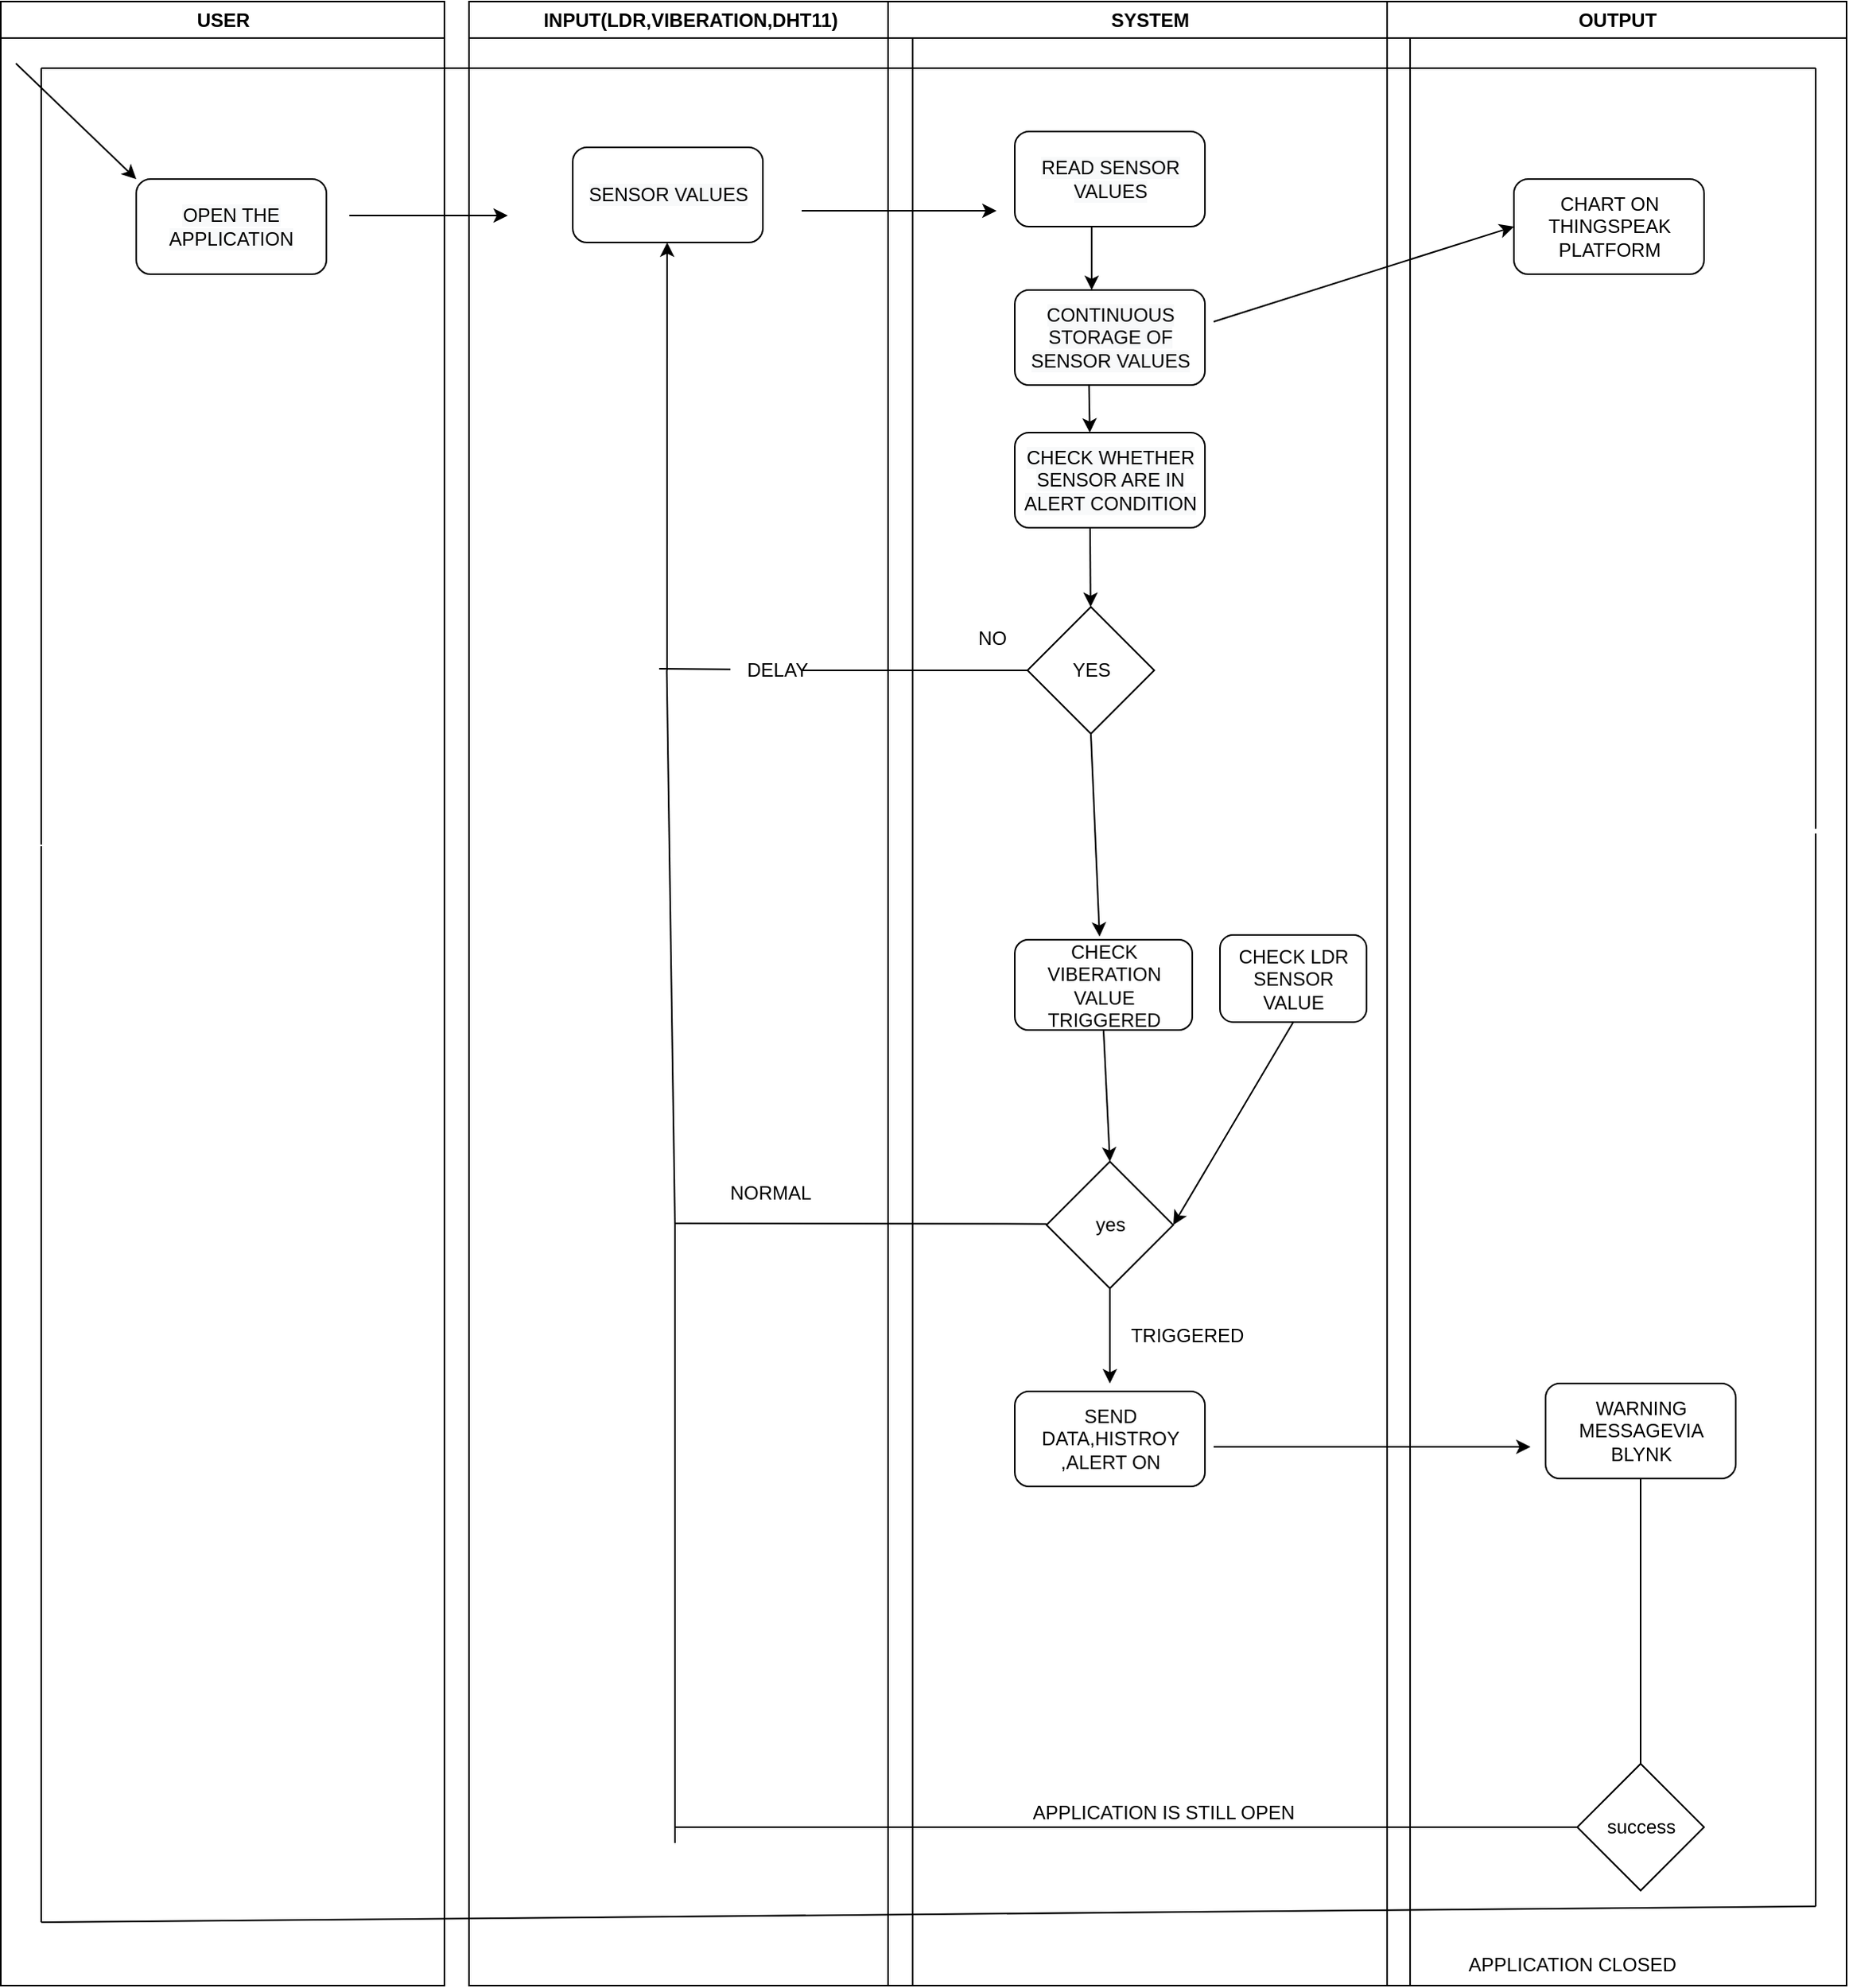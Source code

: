 <mxfile version="13.4.6" type="device"><diagram id="e7e014a7-5840-1c2e-5031-d8a46d1fe8dd" name="Page-1"><mxGraphModel dx="1730" dy="967" grid="0" gridSize="10" guides="1" tooltips="1" connect="1" arrows="1" fold="1" page="0" pageScale="1" pageWidth="1169" pageHeight="827" background="none" math="0" shadow="0"><root><object label="" system="" id="0"><mxCell/></object><mxCell id="1" parent="0"/><mxCell id="2" value="USER" style="swimlane;whiteSpace=wrap" parent="1" vertex="1"><mxGeometry x="164.5" y="128" width="280" height="1252" as="geometry"/></mxCell><mxCell id="W54zf2-1I_J6ZQK8tV9K-85" value="&lt;span style=&quot;font: 12px / 1.2 &amp;#34;helvetica&amp;#34; ; text-align: center ; color: rgb(0 , 0 , 0) ; text-transform: none ; text-indent: 0px ; letter-spacing: normal ; text-decoration: none ; word-spacing: 0px ; display: inline ; float: none ; overflow-wrap: normal ; background-color: rgb(248 , 249 , 250)&quot;&gt;OPEN THE APPLICATION&lt;/span&gt;" style="rounded=1;whiteSpace=wrap;html=1;" parent="2" vertex="1"><mxGeometry x="85.5" y="112" width="120" height="60" as="geometry"/></mxCell><mxCell id="3" value="INPUT(LDR,VIBERATION,DHT11)" style="swimlane;whiteSpace=wrap" parent="1" vertex="1"><mxGeometry x="460" y="128" width="280" height="1252" as="geometry"/></mxCell><mxCell id="W54zf2-1I_J6ZQK8tV9K-82" value="DELAY&amp;nbsp;" style="text;html=1;align=center;verticalAlign=middle;resizable=0;points=[];autosize=1;" parent="3" vertex="1"><mxGeometry x="165.5" y="412" width="60" height="20" as="geometry"/></mxCell><mxCell id="W54zf2-1I_J6ZQK8tV9K-87" value="&lt;span style=&quot;font: 12px / 1.2 &amp;#34;helvetica&amp;#34; ; text-align: center ; color: rgb(0 , 0 , 0) ; text-transform: none ; text-indent: 0px ; letter-spacing: normal ; text-decoration: none ; word-spacing: 0px ; display: inline ; float: none ; overflow-wrap: normal ; background-color: rgb(248 , 249 , 250)&quot;&gt;SENSOR VALUES&lt;/span&gt;" style="rounded=1;whiteSpace=wrap;html=1;" parent="3" vertex="1"><mxGeometry x="65.5" y="92" width="120" height="60" as="geometry"/></mxCell><mxCell id="W54zf2-1I_J6ZQK8tV9K-126" value="" style="endArrow=none;html=1;" parent="3" edge="1"><mxGeometry width="50" height="50" relative="1" as="geometry"><mxPoint x="130" y="772" as="sourcePoint"/><mxPoint x="124.83" y="422" as="targetPoint"/></mxGeometry></mxCell><mxCell id="W54zf2-1I_J6ZQK8tV9K-129" value="NORMAL" style="text;html=1;align=center;verticalAlign=middle;resizable=0;points=[];autosize=1;" parent="3" vertex="1"><mxGeometry x="155" y="742" width="70" height="20" as="geometry"/></mxCell><mxCell id="W54zf2-1I_J6ZQK8tV9K-84" value="" style="endArrow=classic;html=1;entryX=0.393;entryY=1.133;entryDx=0;entryDy=0;entryPerimeter=0;" parent="3" edge="1"><mxGeometry width="50" height="50" relative="1" as="geometry"><mxPoint x="125" y="422" as="sourcePoint"/><mxPoint x="125.07" y="152.0" as="targetPoint"/></mxGeometry></mxCell><mxCell id="W54zf2-1I_J6ZQK8tV9K-83" value="" style="endArrow=none;html=1;" parent="3" edge="1"><mxGeometry width="50" height="50" relative="1" as="geometry"><mxPoint x="120" y="421" as="sourcePoint"/><mxPoint x="165" y="421.33" as="targetPoint"/></mxGeometry></mxCell><mxCell id="4" value="SYSTEM" style="swimlane;whiteSpace=wrap;startSize=23;" parent="1" vertex="1"><mxGeometry x="724.5" y="128" width="329.5" height="1252" as="geometry"/></mxCell><mxCell id="W54zf2-1I_J6ZQK8tV9K-72" value="YES" style="rhombus;whiteSpace=wrap;html=1;" parent="4" vertex="1"><mxGeometry x="88" y="382" width="80" height="80" as="geometry"/></mxCell><mxCell id="W54zf2-1I_J6ZQK8tV9K-74" value="" style="endArrow=classic;html=1;exitX=0.5;exitY=1;exitDx=0;exitDy=0;" parent="4" edge="1"><mxGeometry width="50" height="50" relative="1" as="geometry"><mxPoint x="126.83" y="242" as="sourcePoint"/><mxPoint x="127.33" y="272" as="targetPoint"/></mxGeometry></mxCell><mxCell id="W54zf2-1I_J6ZQK8tV9K-75" value="" style="endArrow=classic;html=1;exitX=0.5;exitY=1;exitDx=0;exitDy=0;" parent="4" edge="1"><mxGeometry width="50" height="50" relative="1" as="geometry"><mxPoint x="127.5" y="332" as="sourcePoint"/><mxPoint x="127.83" y="382" as="targetPoint"/></mxGeometry></mxCell><mxCell id="W54zf2-1I_J6ZQK8tV9K-81" value="NO" style="text;html=1;align=center;verticalAlign=middle;resizable=0;points=[];autosize=1;" parent="4" vertex="1"><mxGeometry x="50" y="392" width="30" height="20" as="geometry"/></mxCell><mxCell id="W54zf2-1I_J6ZQK8tV9K-88" value="&lt;span style=&quot;font: 12px / 1.2 &amp;#34;helvetica&amp;#34; ; text-align: center ; color: rgb(0 , 0 , 0) ; text-transform: none ; text-indent: 0px ; letter-spacing: normal ; text-decoration: none ; word-spacing: 0px ; display: inline ; float: none ; overflow-wrap: normal ; background-color: rgb(248 , 249 , 250)&quot;&gt;READ SENSOR VALUES&lt;/span&gt;" style="rounded=1;whiteSpace=wrap;html=1;" parent="4" vertex="1"><mxGeometry x="80" y="82" width="120" height="60" as="geometry"/></mxCell><mxCell id="W54zf2-1I_J6ZQK8tV9K-89" value="&lt;span style=&quot;font: 12px / 1.2 &amp;#34;helvetica&amp;#34; ; text-align: center ; color: rgb(0 , 0 , 0) ; text-transform: none ; text-indent: 0px ; letter-spacing: normal ; text-decoration: none ; word-spacing: 0px ; display: inline ; float: none ; overflow-wrap: normal ; background-color: rgb(248 , 249 , 250)&quot;&gt;CONTINUOUS STORAGE OF SENSOR VALUES&lt;/span&gt;" style="rounded=1;whiteSpace=wrap;html=1;" parent="4" vertex="1"><mxGeometry x="80" y="182" width="120" height="60" as="geometry"/></mxCell><mxCell id="W54zf2-1I_J6ZQK8tV9K-90" value="&lt;span style='font: 12px/1.2 &quot;helvetica&quot;; text-align: center; color: rgb(0, 0, 0); text-transform: none; text-indent: 0px; letter-spacing: normal; text-decoration: none; word-spacing: 0px; display: inline; float: none; overflow-wrap: normal; background-color: rgb(248, 249, 250);'&gt;CHECK WHETHER SENSOR ARE IN ALERT CONDITION&lt;/span&gt;" style="rounded=1;whiteSpace=wrap;html=1;" parent="4" vertex="1"><mxGeometry x="80" y="272" width="120" height="60" as="geometry"/></mxCell><mxCell id="W54zf2-1I_J6ZQK8tV9K-107" value="CHECK VIBERATION VALUE TRIGGERED" style="rounded=1;whiteSpace=wrap;html=1;" parent="4" vertex="1"><mxGeometry x="80" y="592" width="112" height="57" as="geometry"/></mxCell><mxCell id="W54zf2-1I_J6ZQK8tV9K-109" value="yes" style="rhombus;whiteSpace=wrap;html=1;" parent="4" vertex="1"><mxGeometry x="100" y="732" width="80" height="80" as="geometry"/></mxCell><mxCell id="W54zf2-1I_J6ZQK8tV9K-110" value="SEND DATA,HISTROY&lt;br&gt;,ALERT ON" style="rounded=1;whiteSpace=wrap;html=1;" parent="4" vertex="1"><mxGeometry x="80" y="877" width="120" height="60" as="geometry"/></mxCell><mxCell id="W54zf2-1I_J6ZQK8tV9K-113" value="" style="endArrow=classic;html=1;exitX=0.5;exitY=1;exitDx=0;exitDy=0;entryX=0.5;entryY=0;entryDx=0;entryDy=0;" parent="4" source="W54zf2-1I_J6ZQK8tV9K-107" target="W54zf2-1I_J6ZQK8tV9K-109" edge="1"><mxGeometry width="50" height="50" relative="1" as="geometry"><mxPoint x="85.5" y="772" as="sourcePoint"/><mxPoint x="135.5" y="722" as="targetPoint"/></mxGeometry></mxCell><mxCell id="W54zf2-1I_J6ZQK8tV9K-118" value="TRIGGERED" style="text;html=1;align=center;verticalAlign=middle;resizable=0;points=[];autosize=1;" parent="4" vertex="1"><mxGeometry x="143.5" y="832" width="90" height="20" as="geometry"/></mxCell><mxCell id="W54zf2-1I_J6ZQK8tV9K-125" value="" style="endArrow=none;html=1;" parent="4" edge="1"><mxGeometry width="50" height="50" relative="1" as="geometry"><mxPoint x="-134.5" y="771" as="sourcePoint"/><mxPoint x="100" y="771.33" as="targetPoint"/></mxGeometry></mxCell><mxCell id="W54zf2-1I_J6ZQK8tV9K-134" value="APPLICATION IS STILL OPEN" style="text;html=1;align=center;verticalAlign=middle;resizable=0;points=[];autosize=1;" parent="4" vertex="1"><mxGeometry x="83.5" y="1133" width="180" height="20" as="geometry"/></mxCell><mxCell id="W54zf2-1I_J6ZQK8tV9K-108" value="CHECK LDR&lt;br&gt;SENSOR VALUE" style="rounded=1;whiteSpace=wrap;html=1;" parent="4" vertex="1"><mxGeometry x="209.5" y="589" width="92.5" height="55" as="geometry"/></mxCell><mxCell id="W54zf2-1I_J6ZQK8tV9K-114" value="" style="endArrow=classic;html=1;exitX=0.5;exitY=1;exitDx=0;exitDy=0;entryX=1;entryY=0.5;entryDx=0;entryDy=0;" parent="4" source="W54zf2-1I_J6ZQK8tV9K-108" target="W54zf2-1I_J6ZQK8tV9K-109" edge="1"><mxGeometry width="50" height="50" relative="1" as="geometry"><mxPoint x="85.5" y="772" as="sourcePoint"/><mxPoint x="135.5" y="722" as="targetPoint"/></mxGeometry></mxCell><mxCell id="W54zf2-1I_J6ZQK8tV9K-66" value="" style="endArrow=classic;html=1;exitX=1;exitY=0.5;exitDx=0;exitDy=0;entryX=0;entryY=0.5;entryDx=0;entryDy=0;" parent="1" edge="1"><mxGeometry width="50" height="50" relative="1" as="geometry"><mxPoint x="384.5" y="263" as="sourcePoint"/><mxPoint x="484.5" y="263" as="targetPoint"/></mxGeometry></mxCell><mxCell id="W54zf2-1I_J6ZQK8tV9K-68" value="" style="endArrow=classic;html=1;" parent="1" edge="1"><mxGeometry width="50" height="50" relative="1" as="geometry"><mxPoint x="670" y="260" as="sourcePoint"/><mxPoint x="793" y="260" as="targetPoint"/></mxGeometry></mxCell><mxCell id="W54zf2-1I_J6ZQK8tV9K-73" value="" style="endArrow=classic;html=1;exitX=0.5;exitY=1;exitDx=0;exitDy=0;" parent="1" edge="1"><mxGeometry width="50" height="50" relative="1" as="geometry"><mxPoint x="853" y="270" as="sourcePoint"/><mxPoint x="853" y="310" as="targetPoint"/></mxGeometry></mxCell><mxCell id="W54zf2-1I_J6ZQK8tV9K-79" value="" style="endArrow=none;html=1;entryX=0;entryY=0.5;entryDx=0;entryDy=0;" parent="1" target="W54zf2-1I_J6ZQK8tV9K-72" edge="1"><mxGeometry width="50" height="50" relative="1" as="geometry"><mxPoint x="670" y="550" as="sourcePoint"/><mxPoint x="860" y="490" as="targetPoint"/></mxGeometry></mxCell><mxCell id="W54zf2-1I_J6ZQK8tV9K-49" value="OUTPUT" style="swimlane;whiteSpace=wrap;startSize=23;" parent="1" vertex="1"><mxGeometry x="1039.5" y="128" width="290" height="1252" as="geometry"/></mxCell><mxCell id="W54zf2-1I_J6ZQK8tV9K-96" value="CHART ON THINGSPEAK PLATFORM" style="rounded=1;whiteSpace=wrap;html=1;" parent="W54zf2-1I_J6ZQK8tV9K-49" vertex="1"><mxGeometry x="80" y="112" width="120" height="60" as="geometry"/></mxCell><mxCell id="W54zf2-1I_J6ZQK8tV9K-111" value="WARNING MESSAGEVIA BLYNK" style="rounded=1;whiteSpace=wrap;html=1;" parent="W54zf2-1I_J6ZQK8tV9K-49" vertex="1"><mxGeometry x="100" y="872" width="120" height="60" as="geometry"/></mxCell><mxCell id="W54zf2-1I_J6ZQK8tV9K-112" value="success" style="rhombus;whiteSpace=wrap;html=1;" parent="W54zf2-1I_J6ZQK8tV9K-49" vertex="1"><mxGeometry x="120" y="1112" width="80" height="80" as="geometry"/></mxCell><mxCell id="W54zf2-1I_J6ZQK8tV9K-124" value="" style="endArrow=none;html=1;exitX=0.5;exitY=0;exitDx=0;exitDy=0;entryX=0.5;entryY=1;entryDx=0;entryDy=0;" parent="W54zf2-1I_J6ZQK8tV9K-49" source="W54zf2-1I_J6ZQK8tV9K-112" target="W54zf2-1I_J6ZQK8tV9K-111" edge="1"><mxGeometry width="50" height="50" relative="1" as="geometry"><mxPoint x="-229.5" y="1012" as="sourcePoint"/><mxPoint x="-179.5" y="962" as="targetPoint"/></mxGeometry></mxCell><mxCell id="W54zf2-1I_J6ZQK8tV9K-135" value="" style="endArrow=none;html=1;" parent="W54zf2-1I_J6ZQK8tV9K-49" edge="1"><mxGeometry width="50" height="50" relative="1" as="geometry"><mxPoint x="270.5" y="1202" as="sourcePoint"/><mxPoint x="270.5" y="525" as="targetPoint"/></mxGeometry></mxCell><mxCell id="W54zf2-1I_J6ZQK8tV9K-142" value="APPLICATION CLOSED" style="text;html=1;align=center;verticalAlign=middle;resizable=0;points=[];autosize=1;" parent="W54zf2-1I_J6ZQK8tV9K-49" vertex="1"><mxGeometry x="45.5" y="1230" width="141" height="18" as="geometry"/></mxCell><mxCell id="W54zf2-1I_J6ZQK8tV9K-97" value="" style="endArrow=classic;html=1;entryX=0;entryY=0.5;entryDx=0;entryDy=0;" parent="1" target="W54zf2-1I_J6ZQK8tV9K-96" edge="1"><mxGeometry width="50" height="50" relative="1" as="geometry"><mxPoint x="930" y="330" as="sourcePoint"/><mxPoint x="860" y="370" as="targetPoint"/></mxGeometry></mxCell><mxCell id="W54zf2-1I_J6ZQK8tV9K-101" value="" style="endArrow=none;html=1;" parent="1" edge="1"><mxGeometry width="50" height="50" relative="1" as="geometry"><mxPoint x="190" y="170" as="sourcePoint"/><mxPoint x="1310" y="170" as="targetPoint"/></mxGeometry></mxCell><mxCell id="W54zf2-1I_J6ZQK8tV9K-102" value="" style="endArrow=none;html=1;" parent="1" edge="1"><mxGeometry width="50" height="50" relative="1" as="geometry"><mxPoint x="190" y="660" as="sourcePoint"/><mxPoint x="190" y="170" as="targetPoint"/></mxGeometry></mxCell><mxCell id="W54zf2-1I_J6ZQK8tV9K-103" value="" style="endArrow=none;html=1;" parent="1" edge="1"><mxGeometry width="50" height="50" relative="1" as="geometry"><mxPoint x="1310" y="650" as="sourcePoint"/><mxPoint x="1310" y="170" as="targetPoint"/></mxGeometry></mxCell><mxCell id="W54zf2-1I_J6ZQK8tV9K-117" style="edgeStyle=orthogonalEdgeStyle;rounded=0;orthogonalLoop=1;jettySize=auto;html=1;" parent="1" source="W54zf2-1I_J6ZQK8tV9K-109" edge="1"><mxGeometry relative="1" as="geometry"><mxPoint x="864.5" y="1000" as="targetPoint"/></mxGeometry></mxCell><mxCell id="W54zf2-1I_J6ZQK8tV9K-119" value="" style="endArrow=classic;html=1;" parent="1" edge="1"><mxGeometry width="50" height="50" relative="1" as="geometry"><mxPoint x="930" y="1040" as="sourcePoint"/><mxPoint x="1130" y="1040" as="targetPoint"/></mxGeometry></mxCell><mxCell id="W54zf2-1I_J6ZQK8tV9K-130" value="" style="endArrow=none;html=1;" parent="1" edge="1"><mxGeometry width="50" height="50" relative="1" as="geometry"><mxPoint x="590" y="1290" as="sourcePoint"/><mxPoint x="590" y="900" as="targetPoint"/></mxGeometry></mxCell><mxCell id="W54zf2-1I_J6ZQK8tV9K-133" value="" style="endArrow=none;html=1;entryX=0;entryY=0.5;entryDx=0;entryDy=0;" parent="1" target="W54zf2-1I_J6ZQK8tV9K-112" edge="1"><mxGeometry width="50" height="50" relative="1" as="geometry"><mxPoint x="590" y="1280" as="sourcePoint"/><mxPoint x="860" y="1210" as="targetPoint"/><Array as="points"><mxPoint x="590" y="1280"/></Array></mxGeometry></mxCell><mxCell id="W54zf2-1I_J6ZQK8tV9K-136" value="" style="endArrow=none;html=1;" parent="1" edge="1"><mxGeometry width="50" height="50" relative="1" as="geometry"><mxPoint x="190" y="661" as="sourcePoint"/><mxPoint x="190" y="1340" as="targetPoint"/></mxGeometry></mxCell><mxCell id="W54zf2-1I_J6ZQK8tV9K-140" value="" style="endArrow=none;html=1;" parent="1" edge="1"><mxGeometry width="50" height="50" relative="1" as="geometry"><mxPoint x="190" y="1340" as="sourcePoint"/><mxPoint x="1310" y="1330" as="targetPoint"/></mxGeometry></mxCell><mxCell id="W54zf2-1I_J6ZQK8tV9K-143" value="" style="endArrow=classic;html=1;exitX=0.5;exitY=1;exitDx=0;exitDy=0;" parent="1" edge="1" source="W54zf2-1I_J6ZQK8tV9K-72"><mxGeometry width="50" height="50" relative="1" as="geometry"><mxPoint x="851" y="593" as="sourcePoint"/><mxPoint x="858" y="718" as="targetPoint"/></mxGeometry></mxCell><mxCell id="W54zf2-1I_J6ZQK8tV9K-145" value="" style="endArrow=classic;html=1;entryX=0;entryY=0;entryDx=0;entryDy=0;" parent="1" target="W54zf2-1I_J6ZQK8tV9K-85" edge="1"><mxGeometry width="50" height="50" relative="1" as="geometry"><mxPoint x="174" y="167" as="sourcePoint"/><mxPoint x="860" y="376" as="targetPoint"/></mxGeometry></mxCell></root></mxGraphModel></diagram></mxfile>